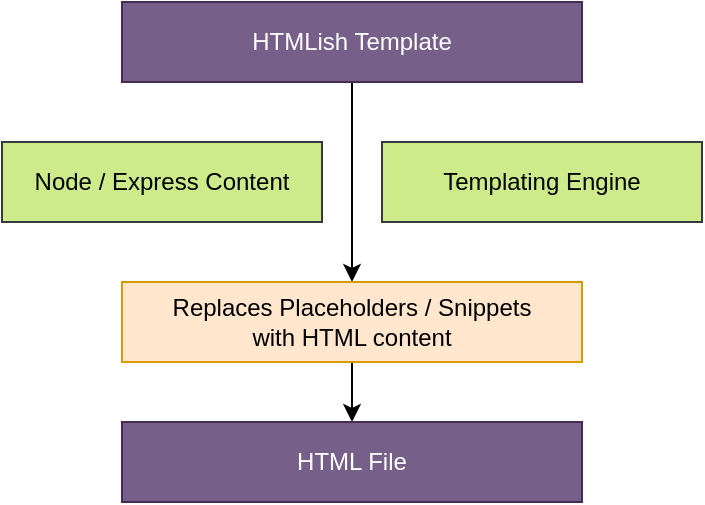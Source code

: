 <mxfile version="22.1.16" type="device">
  <diagram name="Page-1" id="3uOU8tJEulHdzM6LnEUq">
    <mxGraphModel dx="1084" dy="1184" grid="1" gridSize="10" guides="1" tooltips="1" connect="1" arrows="1" fold="1" page="1" pageScale="1" pageWidth="850" pageHeight="1100" math="0" shadow="0">
      <root>
        <mxCell id="0" />
        <mxCell id="1" parent="0" />
        <mxCell id="E173GlUW_bd7v9HJNJfj-1" style="edgeStyle=orthogonalEdgeStyle;rounded=0;orthogonalLoop=1;jettySize=auto;html=1;" edge="1" parent="1" source="iY3ogfwuf0q9Fqv-o4x8-2" target="iY3ogfwuf0q9Fqv-o4x8-7">
          <mxGeometry relative="1" as="geometry" />
        </mxCell>
        <mxCell id="iY3ogfwuf0q9Fqv-o4x8-2" value="HTMLish Template" style="rounded=0;whiteSpace=wrap;html=1;fillColor=#76608a;fontColor=#ffffff;strokeColor=#432D57;" parent="1" vertex="1">
          <mxGeometry x="400" y="300" width="230" height="40" as="geometry" />
        </mxCell>
        <mxCell id="iY3ogfwuf0q9Fqv-o4x8-4" value="Node / Express Content" style="rounded=0;whiteSpace=wrap;html=1;fillColor=#cdeb8b;strokeColor=#36393d;" parent="1" vertex="1">
          <mxGeometry x="340" y="370" width="160" height="40" as="geometry" />
        </mxCell>
        <mxCell id="iY3ogfwuf0q9Fqv-o4x8-6" value="Templating Engine" style="rounded=0;whiteSpace=wrap;html=1;fillColor=#cdeb8b;strokeColor=#36393d;" parent="1" vertex="1">
          <mxGeometry x="530" y="370" width="160" height="40" as="geometry" />
        </mxCell>
        <mxCell id="E173GlUW_bd7v9HJNJfj-2" style="edgeStyle=orthogonalEdgeStyle;rounded=0;orthogonalLoop=1;jettySize=auto;html=1;entryX=0.5;entryY=0;entryDx=0;entryDy=0;" edge="1" parent="1" source="iY3ogfwuf0q9Fqv-o4x8-7" target="E173GlUW_bd7v9HJNJfj-3">
          <mxGeometry relative="1" as="geometry">
            <mxPoint x="515" y="530" as="targetPoint" />
          </mxGeometry>
        </mxCell>
        <mxCell id="iY3ogfwuf0q9Fqv-o4x8-7" value="Replaces Placeholders / Snippets&lt;br&gt;with HTML content" style="rounded=0;whiteSpace=wrap;html=1;fillColor=#ffe6cc;strokeColor=#d79b00;" parent="1" vertex="1">
          <mxGeometry x="400" y="440" width="230" height="40" as="geometry" />
        </mxCell>
        <mxCell id="E173GlUW_bd7v9HJNJfj-3" value="HTML File" style="rounded=0;whiteSpace=wrap;html=1;fillColor=#76608a;fontColor=#ffffff;strokeColor=#432D57;" vertex="1" parent="1">
          <mxGeometry x="400" y="510" width="230" height="40" as="geometry" />
        </mxCell>
      </root>
    </mxGraphModel>
  </diagram>
</mxfile>
